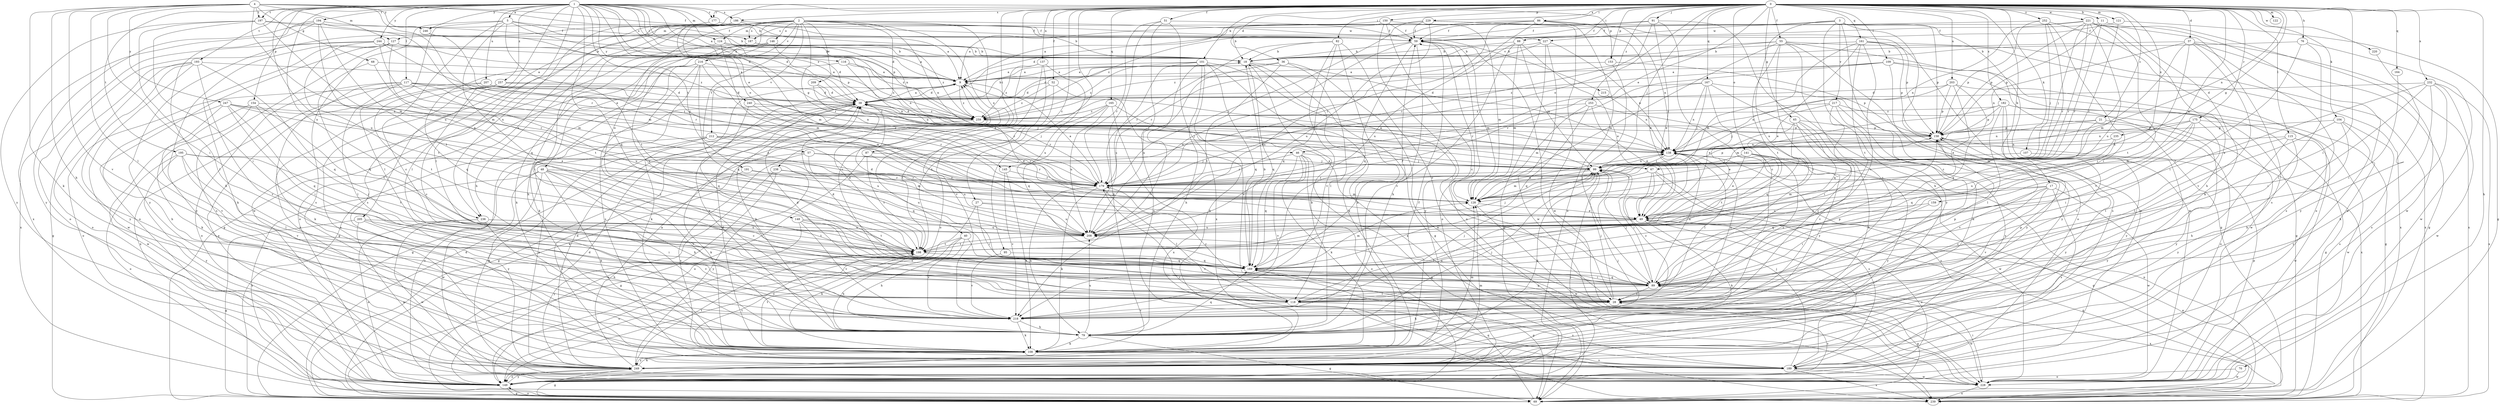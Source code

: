 strict digraph  {
0;
1;
2;
3;
4;
5;
9;
11;
17;
18;
21;
27;
28;
36;
37;
38;
40;
46;
48;
49;
51;
52;
55;
57;
59;
65;
67;
68;
69;
70;
76;
79;
82;
86;
87;
88;
89;
91;
95;
99;
101;
104;
107;
108;
109;
115;
116;
117;
118;
121;
122;
124;
127;
128;
137;
138;
141;
145;
146;
148;
149;
150;
153;
154;
158;
159;
161;
164;
165;
167;
169;
175;
177;
179;
182;
186;
187;
189;
191;
193;
194;
195;
197;
198;
203;
205;
207;
208;
209;
212;
215;
216;
217;
218;
220;
221;
227;
228;
229;
232;
235;
236;
238;
239;
240;
244;
246;
247;
249;
252;
253;
257;
259;
0 -> 11  [label=b];
0 -> 17  [label=b];
0 -> 21  [label=c];
0 -> 27  [label=c];
0 -> 36  [label=d];
0 -> 37  [label=d];
0 -> 40  [label=e];
0 -> 46  [label=e];
0 -> 51  [label=f];
0 -> 52  [label=f];
0 -> 55  [label=f];
0 -> 65  [label=g];
0 -> 67  [label=g];
0 -> 70  [label=h];
0 -> 76  [label=h];
0 -> 82  [label=i];
0 -> 86  [label=i];
0 -> 87  [label=i];
0 -> 88  [label=i];
0 -> 89  [label=i];
0 -> 91  [label=j];
0 -> 95  [label=j];
0 -> 99  [label=j];
0 -> 101  [label=k];
0 -> 104  [label=k];
0 -> 107  [label=k];
0 -> 109  [label=l];
0 -> 115  [label=l];
0 -> 121  [label=m];
0 -> 122  [label=m];
0 -> 137  [label=n];
0 -> 138  [label=n];
0 -> 141  [label=o];
0 -> 145  [label=o];
0 -> 150  [label=p];
0 -> 153  [label=p];
0 -> 159  [label=q];
0 -> 161  [label=q];
0 -> 164  [label=q];
0 -> 165  [label=q];
0 -> 167  [label=q];
0 -> 175  [label=r];
0 -> 177  [label=r];
0 -> 182  [label=s];
0 -> 186  [label=s];
0 -> 203  [label=u];
0 -> 220  [label=w];
0 -> 221  [label=w];
0 -> 229  [label=x];
0 -> 232  [label=x];
0 -> 235  [label=x];
0 -> 236  [label=x];
0 -> 252  [label=z];
0 -> 253  [label=z];
1 -> 5  [label=a];
1 -> 9  [label=a];
1 -> 46  [label=e];
1 -> 67  [label=g];
1 -> 116  [label=l];
1 -> 117  [label=l];
1 -> 118  [label=l];
1 -> 124  [label=m];
1 -> 138  [label=n];
1 -> 145  [label=o];
1 -> 153  [label=p];
1 -> 154  [label=p];
1 -> 158  [label=p];
1 -> 169  [label=q];
1 -> 177  [label=r];
1 -> 186  [label=s];
1 -> 191  [label=t];
1 -> 193  [label=t];
1 -> 194  [label=t];
1 -> 195  [label=t];
1 -> 197  [label=t];
1 -> 205  [label=u];
1 -> 207  [label=u];
1 -> 208  [label=u];
1 -> 236  [label=x];
1 -> 240  [label=y];
1 -> 244  [label=y];
1 -> 246  [label=y];
1 -> 257  [label=z];
1 -> 259  [label=z];
2 -> 28  [label=c];
2 -> 38  [label=d];
2 -> 48  [label=e];
2 -> 57  [label=f];
2 -> 79  [label=h];
2 -> 124  [label=m];
2 -> 127  [label=m];
2 -> 138  [label=n];
2 -> 146  [label=o];
2 -> 148  [label=o];
2 -> 179  [label=r];
2 -> 187  [label=s];
2 -> 209  [label=v];
2 -> 212  [label=v];
2 -> 215  [label=v];
2 -> 216  [label=v];
2 -> 227  [label=w];
2 -> 236  [label=x];
2 -> 238  [label=x];
3 -> 28  [label=c];
3 -> 79  [label=h];
3 -> 149  [label=o];
3 -> 158  [label=p];
3 -> 187  [label=s];
3 -> 208  [label=u];
3 -> 217  [label=v];
3 -> 227  [label=w];
3 -> 228  [label=w];
4 -> 18  [label=b];
4 -> 59  [label=f];
4 -> 68  [label=g];
4 -> 79  [label=h];
4 -> 89  [label=i];
4 -> 108  [label=k];
4 -> 118  [label=l];
4 -> 127  [label=m];
4 -> 128  [label=m];
4 -> 179  [label=r];
4 -> 197  [label=t];
4 -> 218  [label=v];
4 -> 246  [label=y];
4 -> 247  [label=y];
5 -> 18  [label=b];
5 -> 28  [label=c];
5 -> 118  [label=l];
5 -> 158  [label=p];
5 -> 169  [label=q];
5 -> 187  [label=s];
5 -> 189  [label=s];
5 -> 198  [label=t];
9 -> 38  [label=d];
9 -> 108  [label=k];
9 -> 259  [label=z];
11 -> 59  [label=f];
11 -> 158  [label=p];
11 -> 179  [label=r];
11 -> 228  [label=w];
17 -> 28  [label=c];
17 -> 128  [label=m];
17 -> 169  [label=q];
17 -> 189  [label=s];
17 -> 208  [label=u];
17 -> 218  [label=v];
17 -> 228  [label=w];
18 -> 9  [label=a];
18 -> 38  [label=d];
18 -> 69  [label=g];
18 -> 108  [label=k];
18 -> 138  [label=n];
18 -> 169  [label=q];
21 -> 128  [label=m];
21 -> 138  [label=n];
21 -> 158  [label=p];
21 -> 249  [label=y];
27 -> 49  [label=e];
27 -> 89  [label=i];
27 -> 149  [label=o];
27 -> 208  [label=u];
28 -> 59  [label=f];
28 -> 79  [label=h];
28 -> 99  [label=j];
28 -> 138  [label=n];
28 -> 158  [label=p];
28 -> 169  [label=q];
28 -> 228  [label=w];
36 -> 9  [label=a];
36 -> 118  [label=l];
36 -> 198  [label=t];
36 -> 208  [label=u];
36 -> 228  [label=w];
37 -> 18  [label=b];
37 -> 69  [label=g];
37 -> 128  [label=m];
37 -> 138  [label=n];
37 -> 189  [label=s];
37 -> 198  [label=t];
37 -> 218  [label=v];
37 -> 239  [label=x];
38 -> 9  [label=a];
38 -> 18  [label=b];
38 -> 69  [label=g];
38 -> 79  [label=h];
38 -> 179  [label=r];
38 -> 259  [label=z];
40 -> 28  [label=c];
40 -> 79  [label=h];
40 -> 108  [label=k];
40 -> 198  [label=t];
40 -> 218  [label=v];
46 -> 69  [label=g];
46 -> 99  [label=j];
46 -> 108  [label=k];
46 -> 149  [label=o];
46 -> 169  [label=q];
46 -> 179  [label=r];
46 -> 218  [label=v];
48 -> 28  [label=c];
48 -> 79  [label=h];
48 -> 108  [label=k];
48 -> 128  [label=m];
48 -> 179  [label=r];
48 -> 218  [label=v];
48 -> 228  [label=w];
48 -> 239  [label=x];
48 -> 249  [label=y];
49 -> 38  [label=d];
49 -> 69  [label=g];
49 -> 108  [label=k];
49 -> 118  [label=l];
49 -> 149  [label=o];
49 -> 189  [label=s];
49 -> 208  [label=u];
51 -> 59  [label=f];
51 -> 108  [label=k];
51 -> 149  [label=o];
51 -> 179  [label=r];
51 -> 239  [label=x];
52 -> 28  [label=c];
52 -> 38  [label=d];
52 -> 198  [label=t];
52 -> 259  [label=z];
55 -> 18  [label=b];
55 -> 28  [label=c];
55 -> 69  [label=g];
55 -> 89  [label=i];
55 -> 128  [label=m];
55 -> 149  [label=o];
55 -> 198  [label=t];
55 -> 239  [label=x];
55 -> 259  [label=z];
57 -> 99  [label=j];
57 -> 108  [label=k];
57 -> 169  [label=q];
57 -> 179  [label=r];
57 -> 189  [label=s];
59 -> 18  [label=b];
59 -> 79  [label=h];
59 -> 128  [label=m];
59 -> 149  [label=o];
59 -> 169  [label=q];
59 -> 208  [label=u];
59 -> 249  [label=y];
65 -> 28  [label=c];
65 -> 49  [label=e];
65 -> 79  [label=h];
65 -> 158  [label=p];
65 -> 169  [label=q];
65 -> 218  [label=v];
67 -> 28  [label=c];
67 -> 69  [label=g];
67 -> 89  [label=i];
67 -> 179  [label=r];
67 -> 189  [label=s];
68 -> 9  [label=a];
68 -> 169  [label=q];
68 -> 179  [label=r];
69 -> 9  [label=a];
69 -> 38  [label=d];
69 -> 138  [label=n];
69 -> 149  [label=o];
69 -> 169  [label=q];
70 -> 149  [label=o];
70 -> 228  [label=w];
76 -> 18  [label=b];
76 -> 89  [label=i];
76 -> 118  [label=l];
76 -> 228  [label=w];
79 -> 9  [label=a];
79 -> 18  [label=b];
79 -> 69  [label=g];
79 -> 99  [label=j];
79 -> 108  [label=k];
79 -> 169  [label=q];
79 -> 208  [label=u];
82 -> 18  [label=b];
82 -> 28  [label=c];
82 -> 108  [label=k];
82 -> 169  [label=q];
82 -> 179  [label=r];
82 -> 218  [label=v];
86 -> 49  [label=e];
86 -> 59  [label=f];
86 -> 138  [label=n];
86 -> 149  [label=o];
86 -> 179  [label=r];
86 -> 208  [label=u];
86 -> 259  [label=z];
87 -> 99  [label=j];
87 -> 149  [label=o];
87 -> 198  [label=t];
87 -> 208  [label=u];
88 -> 18  [label=b];
88 -> 49  [label=e];
88 -> 99  [label=j];
88 -> 128  [label=m];
88 -> 208  [label=u];
88 -> 218  [label=v];
89 -> 28  [label=c];
89 -> 38  [label=d];
89 -> 69  [label=g];
89 -> 99  [label=j];
89 -> 118  [label=l];
89 -> 138  [label=n];
89 -> 169  [label=q];
89 -> 208  [label=u];
89 -> 239  [label=x];
91 -> 9  [label=a];
91 -> 28  [label=c];
91 -> 49  [label=e];
91 -> 59  [label=f];
91 -> 179  [label=r];
91 -> 249  [label=y];
95 -> 169  [label=q];
95 -> 218  [label=v];
99 -> 9  [label=a];
99 -> 108  [label=k];
99 -> 128  [label=m];
99 -> 138  [label=n];
99 -> 158  [label=p];
99 -> 179  [label=r];
101 -> 9  [label=a];
101 -> 79  [label=h];
101 -> 89  [label=i];
101 -> 108  [label=k];
101 -> 169  [label=q];
101 -> 208  [label=u];
101 -> 218  [label=v];
101 -> 239  [label=x];
101 -> 259  [label=z];
104 -> 79  [label=h];
104 -> 118  [label=l];
104 -> 158  [label=p];
104 -> 189  [label=s];
104 -> 249  [label=y];
107 -> 99  [label=j];
107 -> 249  [label=y];
108 -> 38  [label=d];
108 -> 59  [label=f];
108 -> 99  [label=j];
108 -> 128  [label=m];
108 -> 189  [label=s];
108 -> 198  [label=t];
108 -> 249  [label=y];
109 -> 9  [label=a];
109 -> 69  [label=g];
109 -> 179  [label=r];
109 -> 228  [label=w];
109 -> 249  [label=y];
109 -> 259  [label=z];
115 -> 79  [label=h];
115 -> 138  [label=n];
115 -> 179  [label=r];
115 -> 228  [label=w];
115 -> 249  [label=y];
116 -> 9  [label=a];
116 -> 138  [label=n];
116 -> 169  [label=q];
116 -> 259  [label=z];
117 -> 38  [label=d];
117 -> 49  [label=e];
117 -> 108  [label=k];
117 -> 118  [label=l];
117 -> 138  [label=n];
117 -> 149  [label=o];
117 -> 208  [label=u];
117 -> 239  [label=x];
118 -> 38  [label=d];
118 -> 99  [label=j];
118 -> 158  [label=p];
118 -> 179  [label=r];
118 -> 189  [label=s];
118 -> 218  [label=v];
121 -> 59  [label=f];
121 -> 69  [label=g];
121 -> 179  [label=r];
124 -> 9  [label=a];
124 -> 18  [label=b];
124 -> 89  [label=i];
124 -> 128  [label=m];
124 -> 138  [label=n];
127 -> 18  [label=b];
127 -> 108  [label=k];
127 -> 149  [label=o];
127 -> 189  [label=s];
127 -> 198  [label=t];
127 -> 249  [label=y];
127 -> 259  [label=z];
128 -> 49  [label=e];
128 -> 138  [label=n];
128 -> 228  [label=w];
137 -> 9  [label=a];
137 -> 149  [label=o];
137 -> 208  [label=u];
137 -> 218  [label=v];
137 -> 259  [label=z];
138 -> 99  [label=j];
138 -> 118  [label=l];
138 -> 189  [label=s];
141 -> 28  [label=c];
141 -> 49  [label=e];
141 -> 99  [label=j];
141 -> 198  [label=t];
141 -> 228  [label=w];
141 -> 249  [label=y];
145 -> 108  [label=k];
145 -> 179  [label=r];
145 -> 218  [label=v];
146 -> 18  [label=b];
146 -> 38  [label=d];
146 -> 108  [label=k];
146 -> 149  [label=o];
146 -> 169  [label=q];
148 -> 28  [label=c];
148 -> 198  [label=t];
148 -> 208  [label=u];
148 -> 218  [label=v];
148 -> 249  [label=y];
149 -> 28  [label=c];
149 -> 69  [label=g];
149 -> 99  [label=j];
149 -> 249  [label=y];
150 -> 9  [label=a];
150 -> 18  [label=b];
150 -> 28  [label=c];
150 -> 59  [label=f];
150 -> 128  [label=m];
150 -> 239  [label=x];
153 -> 9  [label=a];
153 -> 89  [label=i];
153 -> 158  [label=p];
154 -> 89  [label=i];
154 -> 108  [label=k];
154 -> 198  [label=t];
154 -> 228  [label=w];
154 -> 259  [label=z];
158 -> 138  [label=n];
158 -> 218  [label=v];
158 -> 249  [label=y];
159 -> 49  [label=e];
159 -> 89  [label=i];
161 -> 18  [label=b];
161 -> 49  [label=e];
161 -> 89  [label=i];
161 -> 128  [label=m];
161 -> 158  [label=p];
161 -> 189  [label=s];
161 -> 198  [label=t];
161 -> 239  [label=x];
164 -> 89  [label=i];
165 -> 49  [label=e];
165 -> 169  [label=q];
165 -> 198  [label=t];
165 -> 208  [label=u];
165 -> 239  [label=x];
165 -> 259  [label=z];
167 -> 38  [label=d];
167 -> 49  [label=e];
167 -> 99  [label=j];
167 -> 138  [label=n];
167 -> 169  [label=q];
167 -> 179  [label=r];
167 -> 249  [label=y];
169 -> 18  [label=b];
169 -> 59  [label=f];
169 -> 69  [label=g];
169 -> 89  [label=i];
169 -> 128  [label=m];
175 -> 89  [label=i];
175 -> 118  [label=l];
175 -> 128  [label=m];
175 -> 138  [label=n];
175 -> 158  [label=p];
175 -> 198  [label=t];
175 -> 228  [label=w];
177 -> 59  [label=f];
177 -> 249  [label=y];
179 -> 9  [label=a];
179 -> 79  [label=h];
179 -> 108  [label=k];
179 -> 118  [label=l];
179 -> 128  [label=m];
182 -> 69  [label=g];
182 -> 118  [label=l];
182 -> 128  [label=m];
182 -> 149  [label=o];
182 -> 158  [label=p];
182 -> 218  [label=v];
182 -> 249  [label=y];
182 -> 259  [label=z];
186 -> 9  [label=a];
186 -> 18  [label=b];
186 -> 38  [label=d];
186 -> 59  [label=f];
186 -> 118  [label=l];
186 -> 128  [label=m];
186 -> 189  [label=s];
186 -> 228  [label=w];
187 -> 18  [label=b];
187 -> 69  [label=g];
187 -> 79  [label=h];
187 -> 259  [label=z];
189 -> 99  [label=j];
189 -> 179  [label=r];
189 -> 198  [label=t];
189 -> 228  [label=w];
189 -> 239  [label=x];
191 -> 179  [label=r];
191 -> 189  [label=s];
191 -> 208  [label=u];
193 -> 9  [label=a];
193 -> 69  [label=g];
193 -> 149  [label=o];
193 -> 169  [label=q];
193 -> 218  [label=v];
193 -> 228  [label=w];
193 -> 249  [label=y];
194 -> 49  [label=e];
194 -> 59  [label=f];
194 -> 79  [label=h];
194 -> 128  [label=m];
194 -> 198  [label=t];
194 -> 239  [label=x];
194 -> 249  [label=y];
195 -> 99  [label=j];
195 -> 118  [label=l];
195 -> 149  [label=o];
195 -> 198  [label=t];
195 -> 218  [label=v];
195 -> 249  [label=y];
197 -> 9  [label=a];
197 -> 59  [label=f];
197 -> 89  [label=i];
197 -> 118  [label=l];
197 -> 128  [label=m];
197 -> 249  [label=y];
198 -> 38  [label=d];
198 -> 79  [label=h];
198 -> 149  [label=o];
198 -> 169  [label=q];
203 -> 38  [label=d];
203 -> 49  [label=e];
203 -> 69  [label=g];
203 -> 138  [label=n];
203 -> 158  [label=p];
203 -> 169  [label=q];
205 -> 69  [label=g];
205 -> 89  [label=i];
205 -> 208  [label=u];
205 -> 218  [label=v];
205 -> 228  [label=w];
207 -> 38  [label=d];
207 -> 99  [label=j];
207 -> 138  [label=n];
207 -> 149  [label=o];
207 -> 198  [label=t];
208 -> 38  [label=d];
208 -> 99  [label=j];
208 -> 198  [label=t];
209 -> 38  [label=d];
209 -> 99  [label=j];
209 -> 179  [label=r];
212 -> 138  [label=n];
212 -> 149  [label=o];
212 -> 179  [label=r];
212 -> 208  [label=u];
212 -> 228  [label=w];
212 -> 249  [label=y];
215 -> 138  [label=n];
216 -> 9  [label=a];
216 -> 69  [label=g];
216 -> 108  [label=k];
216 -> 169  [label=q];
216 -> 179  [label=r];
216 -> 189  [label=s];
216 -> 218  [label=v];
217 -> 79  [label=h];
217 -> 89  [label=i];
217 -> 99  [label=j];
217 -> 239  [label=x];
217 -> 249  [label=y];
217 -> 259  [label=z];
218 -> 79  [label=h];
218 -> 108  [label=k];
218 -> 158  [label=p];
220 -> 249  [label=y];
221 -> 59  [label=f];
221 -> 79  [label=h];
221 -> 89  [label=i];
221 -> 99  [label=j];
221 -> 108  [label=k];
221 -> 138  [label=n];
221 -> 158  [label=p];
221 -> 179  [label=r];
221 -> 189  [label=s];
221 -> 208  [label=u];
221 -> 228  [label=w];
227 -> 18  [label=b];
227 -> 69  [label=g];
227 -> 138  [label=n];
227 -> 179  [label=r];
227 -> 228  [label=w];
228 -> 89  [label=i];
228 -> 158  [label=p];
228 -> 239  [label=x];
229 -> 38  [label=d];
229 -> 59  [label=f];
229 -> 158  [label=p];
229 -> 179  [label=r];
229 -> 208  [label=u];
229 -> 228  [label=w];
232 -> 38  [label=d];
232 -> 49  [label=e];
232 -> 89  [label=i];
232 -> 108  [label=k];
232 -> 189  [label=s];
232 -> 228  [label=w];
232 -> 239  [label=x];
235 -> 138  [label=n];
235 -> 169  [label=q];
235 -> 208  [label=u];
236 -> 79  [label=h];
236 -> 149  [label=o];
236 -> 198  [label=t];
236 -> 208  [label=u];
236 -> 228  [label=w];
238 -> 69  [label=g];
238 -> 149  [label=o];
238 -> 179  [label=r];
238 -> 249  [label=y];
239 -> 38  [label=d];
239 -> 49  [label=e];
240 -> 169  [label=q];
240 -> 179  [label=r];
240 -> 259  [label=z];
244 -> 18  [label=b];
244 -> 128  [label=m];
244 -> 149  [label=o];
244 -> 179  [label=r];
244 -> 198  [label=t];
244 -> 239  [label=x];
244 -> 259  [label=z];
246 -> 38  [label=d];
246 -> 179  [label=r];
247 -> 49  [label=e];
247 -> 79  [label=h];
247 -> 89  [label=i];
247 -> 99  [label=j];
247 -> 169  [label=q];
247 -> 218  [label=v];
247 -> 259  [label=z];
249 -> 9  [label=a];
249 -> 38  [label=d];
249 -> 69  [label=g];
249 -> 108  [label=k];
249 -> 128  [label=m];
249 -> 149  [label=o];
249 -> 198  [label=t];
252 -> 59  [label=f];
252 -> 89  [label=i];
252 -> 99  [label=j];
252 -> 149  [label=o];
252 -> 158  [label=p];
252 -> 179  [label=r];
253 -> 49  [label=e];
253 -> 128  [label=m];
253 -> 169  [label=q];
253 -> 249  [label=y];
253 -> 259  [label=z];
257 -> 28  [label=c];
257 -> 38  [label=d];
257 -> 128  [label=m];
257 -> 149  [label=o];
257 -> 189  [label=s];
257 -> 249  [label=y];
259 -> 38  [label=d];
259 -> 69  [label=g];
259 -> 158  [label=p];
}
